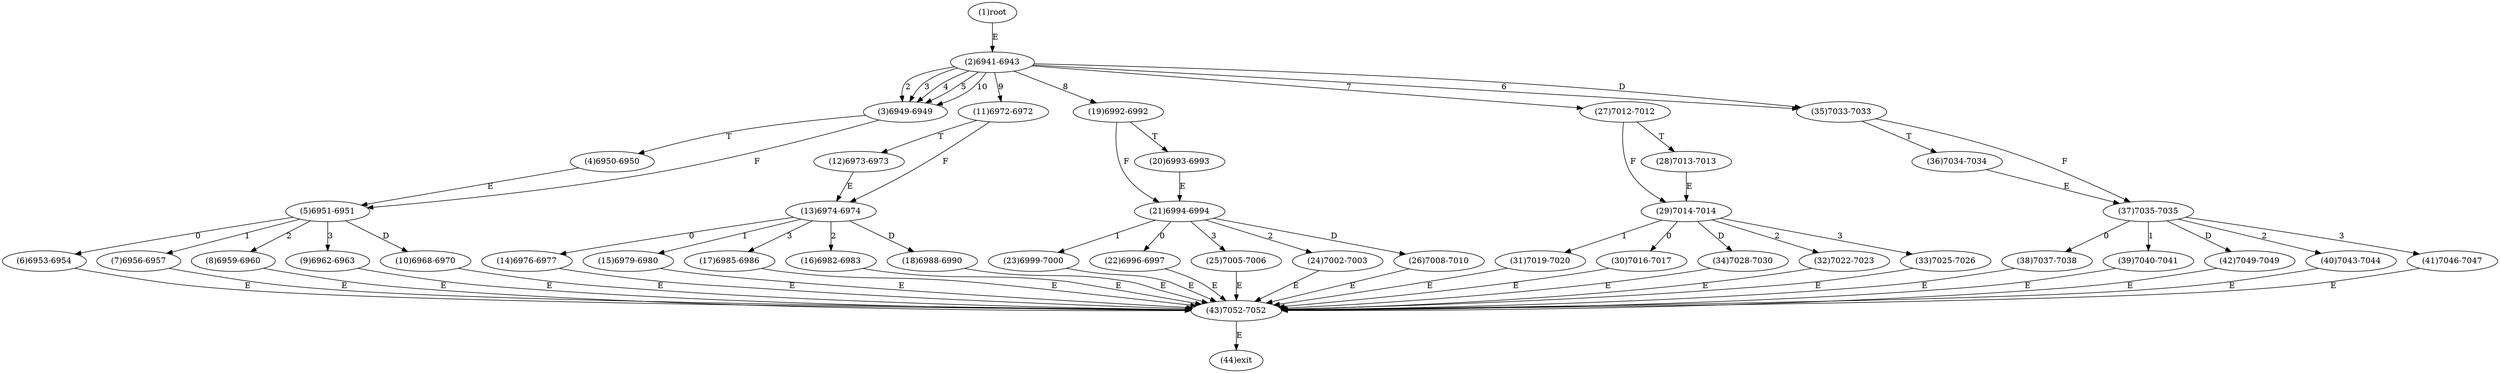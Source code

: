 digraph "" { 
1[ label="(1)root"];
2[ label="(2)6941-6943"];
3[ label="(3)6949-6949"];
4[ label="(4)6950-6950"];
5[ label="(5)6951-6951"];
6[ label="(6)6953-6954"];
7[ label="(7)6956-6957"];
8[ label="(8)6959-6960"];
9[ label="(9)6962-6963"];
10[ label="(10)6968-6970"];
11[ label="(11)6972-6972"];
12[ label="(12)6973-6973"];
13[ label="(13)6974-6974"];
14[ label="(14)6976-6977"];
15[ label="(15)6979-6980"];
17[ label="(17)6985-6986"];
16[ label="(16)6982-6983"];
19[ label="(19)6992-6992"];
18[ label="(18)6988-6990"];
21[ label="(21)6994-6994"];
20[ label="(20)6993-6993"];
23[ label="(23)6999-7000"];
22[ label="(22)6996-6997"];
25[ label="(25)7005-7006"];
24[ label="(24)7002-7003"];
27[ label="(27)7012-7012"];
26[ label="(26)7008-7010"];
29[ label="(29)7014-7014"];
28[ label="(28)7013-7013"];
31[ label="(31)7019-7020"];
30[ label="(30)7016-7017"];
34[ label="(34)7028-7030"];
35[ label="(35)7033-7033"];
32[ label="(32)7022-7023"];
33[ label="(33)7025-7026"];
38[ label="(38)7037-7038"];
39[ label="(39)7040-7041"];
36[ label="(36)7034-7034"];
37[ label="(37)7035-7035"];
42[ label="(42)7049-7049"];
43[ label="(43)7052-7052"];
40[ label="(40)7043-7044"];
41[ label="(41)7046-7047"];
44[ label="(44)exit"];
1->2[ label="E"];
2->3[ label="2"];
2->3[ label="3"];
2->3[ label="4"];
2->3[ label="5"];
2->35[ label="6"];
2->27[ label="7"];
2->19[ label="8"];
2->11[ label="9"];
2->3[ label="10"];
2->35[ label="D"];
3->5[ label="F"];
3->4[ label="T"];
4->5[ label="E"];
5->6[ label="0"];
5->7[ label="1"];
5->8[ label="2"];
5->9[ label="3"];
5->10[ label="D"];
6->43[ label="E"];
7->43[ label="E"];
8->43[ label="E"];
9->43[ label="E"];
10->43[ label="E"];
11->13[ label="F"];
11->12[ label="T"];
12->13[ label="E"];
13->14[ label="0"];
13->15[ label="1"];
13->16[ label="2"];
13->17[ label="3"];
13->18[ label="D"];
14->43[ label="E"];
15->43[ label="E"];
16->43[ label="E"];
17->43[ label="E"];
18->43[ label="E"];
19->21[ label="F"];
19->20[ label="T"];
20->21[ label="E"];
21->22[ label="0"];
21->23[ label="1"];
21->24[ label="2"];
21->25[ label="3"];
21->26[ label="D"];
22->43[ label="E"];
23->43[ label="E"];
24->43[ label="E"];
25->43[ label="E"];
26->43[ label="E"];
27->29[ label="F"];
27->28[ label="T"];
28->29[ label="E"];
29->30[ label="0"];
29->31[ label="1"];
29->32[ label="2"];
29->33[ label="3"];
29->34[ label="D"];
30->43[ label="E"];
31->43[ label="E"];
32->43[ label="E"];
33->43[ label="E"];
34->43[ label="E"];
35->37[ label="F"];
35->36[ label="T"];
36->37[ label="E"];
37->38[ label="0"];
37->39[ label="1"];
37->40[ label="2"];
37->41[ label="3"];
37->42[ label="D"];
38->43[ label="E"];
39->43[ label="E"];
40->43[ label="E"];
41->43[ label="E"];
42->43[ label="E"];
43->44[ label="E"];
}